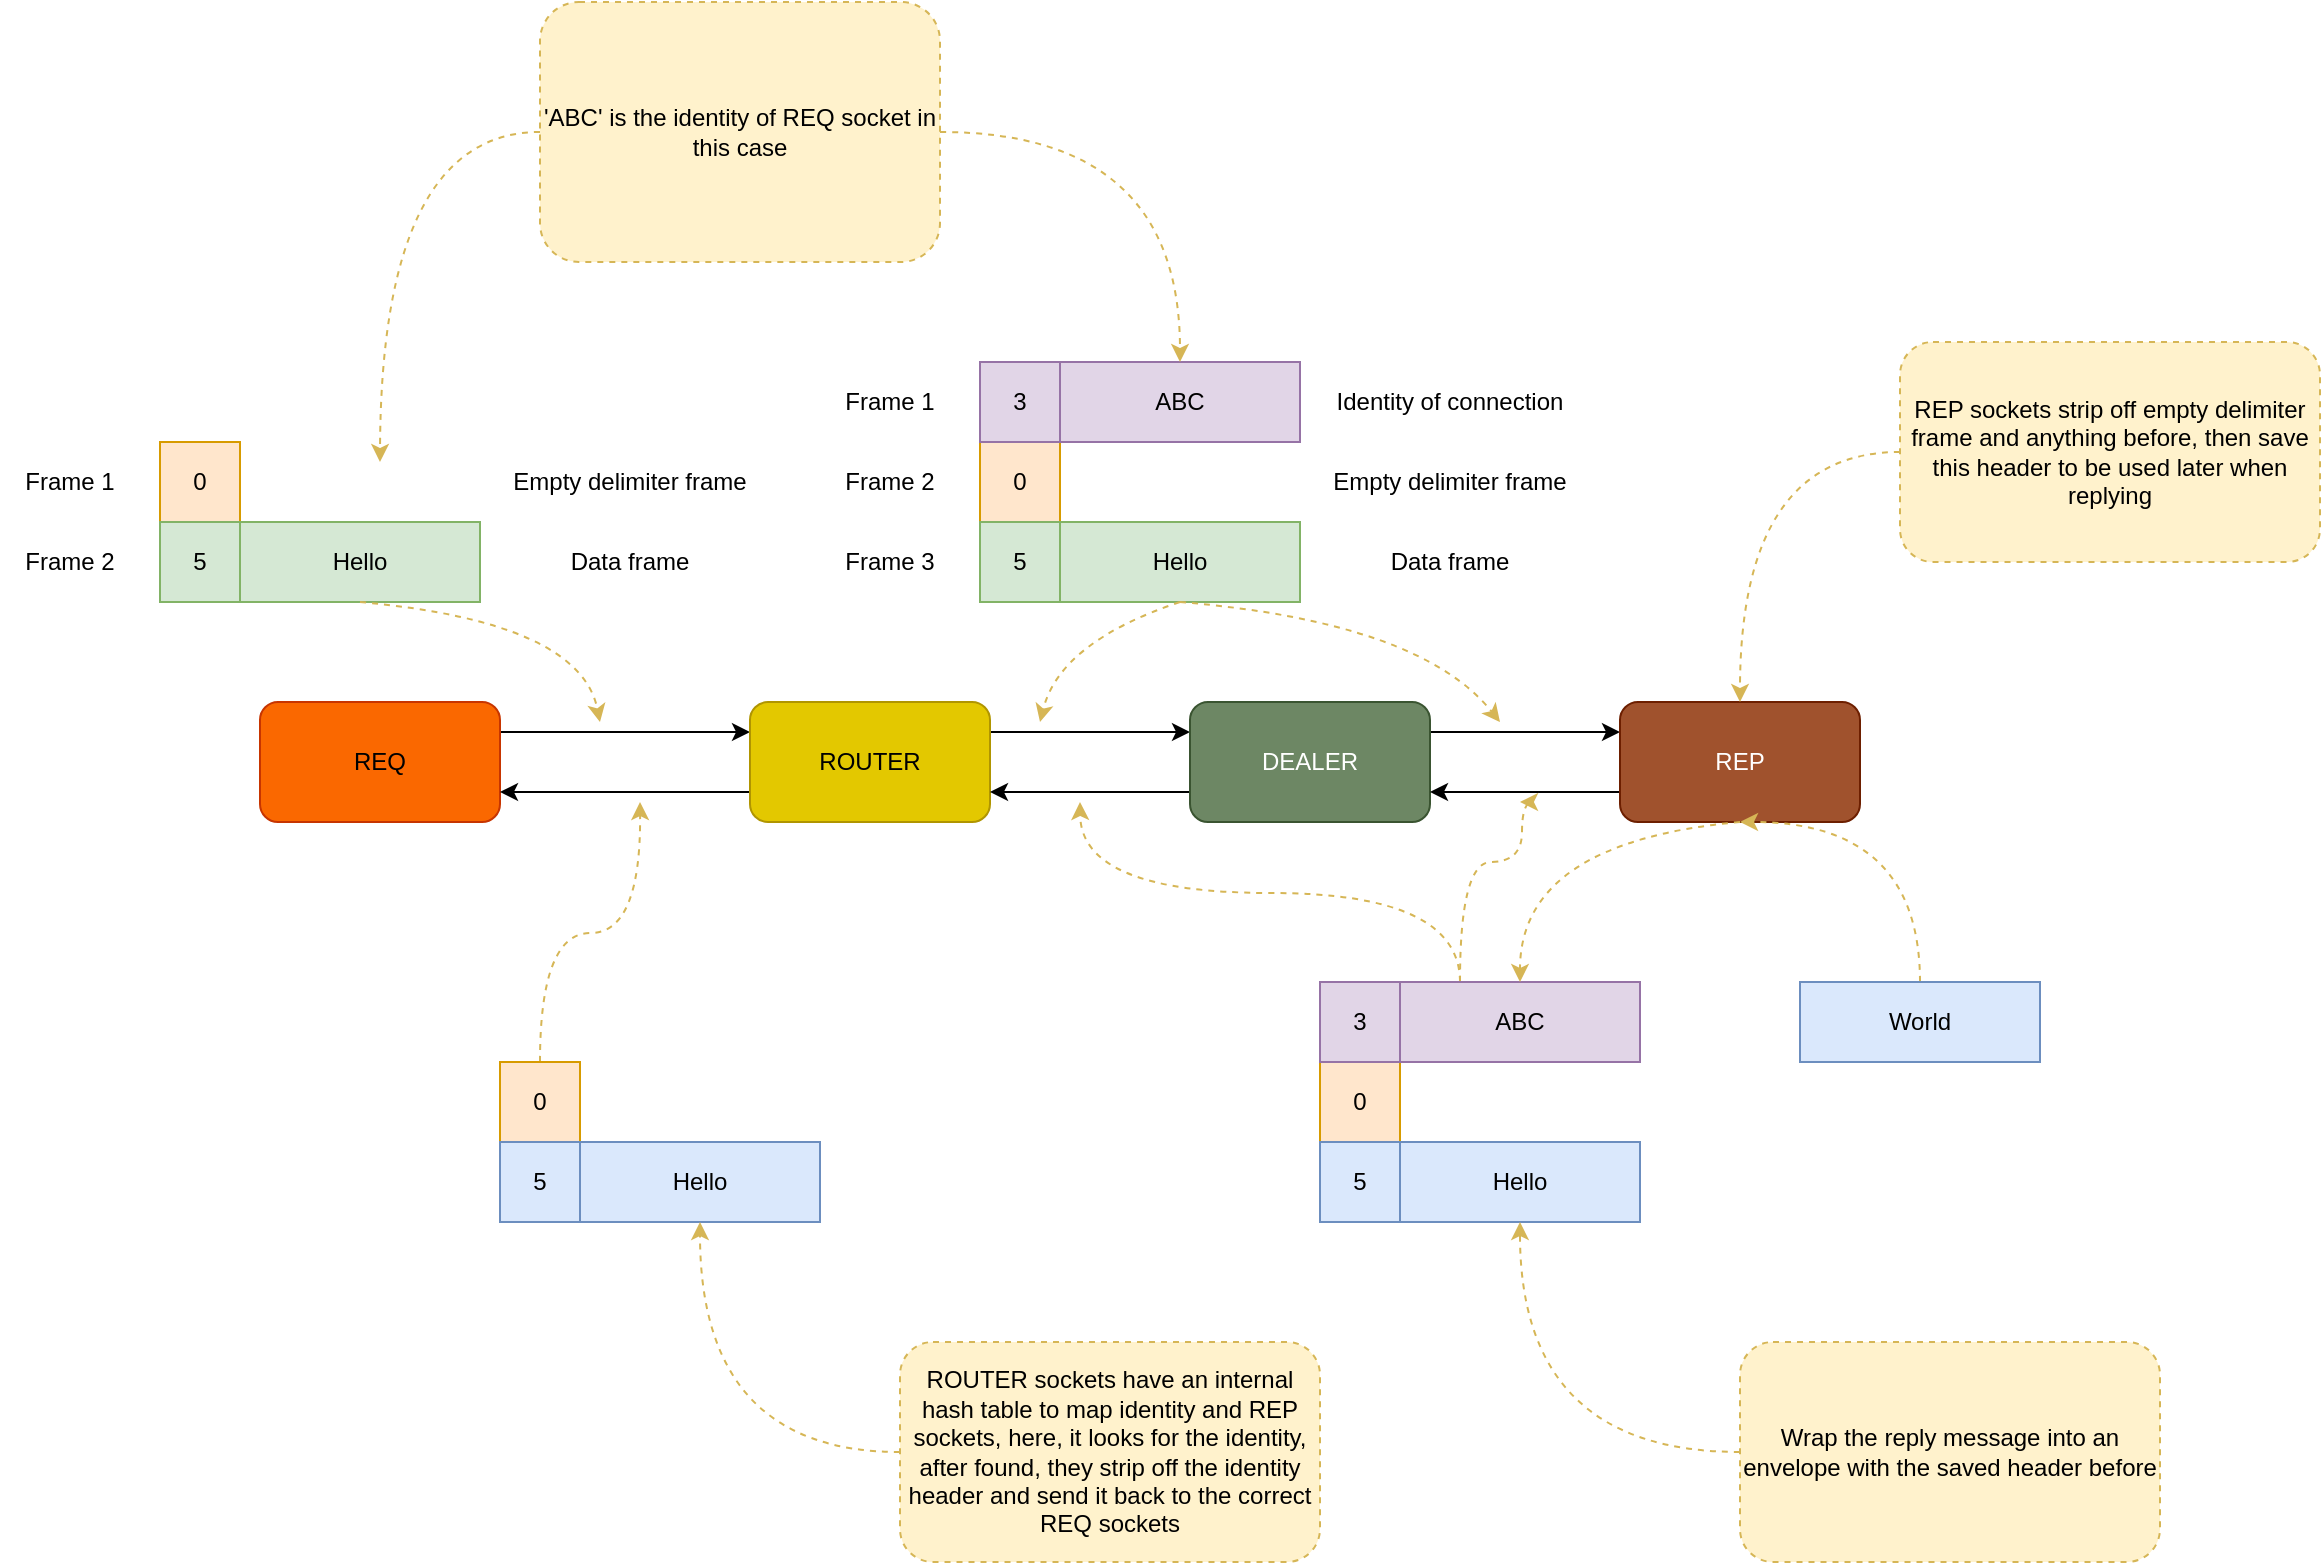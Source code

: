 <mxfile version="27.1.4">
  <diagram name="Page-1" id="HrHKI3ezdRzs0rRwSsVo">
    <mxGraphModel dx="2206" dy="763" grid="1" gridSize="10" guides="1" tooltips="1" connect="1" arrows="1" fold="1" page="1" pageScale="1" pageWidth="850" pageHeight="1100" math="0" shadow="0">
      <root>
        <mxCell id="0" />
        <mxCell id="1" parent="0" />
        <mxCell id="Z2CuNYhwVyd101jncrNv-6" style="edgeStyle=orthogonalEdgeStyle;rounded=0;orthogonalLoop=1;jettySize=auto;html=1;exitX=1;exitY=0.25;exitDx=0;exitDy=0;entryX=0;entryY=0.25;entryDx=0;entryDy=0;" edge="1" parent="1" source="Z2CuNYhwVyd101jncrNv-1" target="Z2CuNYhwVyd101jncrNv-2">
          <mxGeometry relative="1" as="geometry" />
        </mxCell>
        <mxCell id="Z2CuNYhwVyd101jncrNv-1" value="REQ" style="rounded=1;whiteSpace=wrap;html=1;fillColor=#fa6800;fontColor=#000000;strokeColor=#C73500;" vertex="1" parent="1">
          <mxGeometry x="-250" y="500" width="120" height="60" as="geometry" />
        </mxCell>
        <mxCell id="Z2CuNYhwVyd101jncrNv-16" style="edgeStyle=orthogonalEdgeStyle;rounded=0;orthogonalLoop=1;jettySize=auto;html=1;exitX=1;exitY=0.25;exitDx=0;exitDy=0;entryX=0;entryY=0.25;entryDx=0;entryDy=0;" edge="1" parent="1" source="Z2CuNYhwVyd101jncrNv-2" target="Z2CuNYhwVyd101jncrNv-3">
          <mxGeometry relative="1" as="geometry" />
        </mxCell>
        <mxCell id="Z2CuNYhwVyd101jncrNv-53" style="edgeStyle=orthogonalEdgeStyle;rounded=0;orthogonalLoop=1;jettySize=auto;html=1;exitX=0;exitY=0.75;exitDx=0;exitDy=0;entryX=1;entryY=0.75;entryDx=0;entryDy=0;" edge="1" parent="1" source="Z2CuNYhwVyd101jncrNv-2" target="Z2CuNYhwVyd101jncrNv-1">
          <mxGeometry relative="1" as="geometry" />
        </mxCell>
        <mxCell id="Z2CuNYhwVyd101jncrNv-2" value="ROUTER" style="rounded=1;whiteSpace=wrap;html=1;fillColor=#e3c800;fontColor=#000000;strokeColor=#B09500;" vertex="1" parent="1">
          <mxGeometry x="-5" y="500" width="120" height="60" as="geometry" />
        </mxCell>
        <mxCell id="Z2CuNYhwVyd101jncrNv-32" style="edgeStyle=orthogonalEdgeStyle;rounded=0;orthogonalLoop=1;jettySize=auto;html=1;exitX=1;exitY=0.25;exitDx=0;exitDy=0;entryX=0;entryY=0.25;entryDx=0;entryDy=0;" edge="1" parent="1" source="Z2CuNYhwVyd101jncrNv-3" target="Z2CuNYhwVyd101jncrNv-4">
          <mxGeometry relative="1" as="geometry" />
        </mxCell>
        <mxCell id="Z2CuNYhwVyd101jncrNv-51" style="edgeStyle=orthogonalEdgeStyle;rounded=0;orthogonalLoop=1;jettySize=auto;html=1;exitX=0;exitY=0.75;exitDx=0;exitDy=0;entryX=1;entryY=0.75;entryDx=0;entryDy=0;" edge="1" parent="1" source="Z2CuNYhwVyd101jncrNv-3" target="Z2CuNYhwVyd101jncrNv-2">
          <mxGeometry relative="1" as="geometry" />
        </mxCell>
        <mxCell id="Z2CuNYhwVyd101jncrNv-3" value="DEALER" style="rounded=1;whiteSpace=wrap;html=1;fillColor=#6d8764;fontColor=#ffffff;strokeColor=#3A5431;" vertex="1" parent="1">
          <mxGeometry x="215" y="500" width="120" height="60" as="geometry" />
        </mxCell>
        <mxCell id="Z2CuNYhwVyd101jncrNv-49" style="edgeStyle=orthogonalEdgeStyle;rounded=0;orthogonalLoop=1;jettySize=auto;html=1;exitX=0;exitY=0.75;exitDx=0;exitDy=0;entryX=1;entryY=0.75;entryDx=0;entryDy=0;" edge="1" parent="1" source="Z2CuNYhwVyd101jncrNv-4" target="Z2CuNYhwVyd101jncrNv-3">
          <mxGeometry relative="1" as="geometry" />
        </mxCell>
        <mxCell id="Z2CuNYhwVyd101jncrNv-4" value="REP" style="rounded=1;whiteSpace=wrap;html=1;fillColor=#a0522d;fontColor=#ffffff;strokeColor=#6D1F00;" vertex="1" parent="1">
          <mxGeometry x="430" y="500" width="120" height="60" as="geometry" />
        </mxCell>
        <mxCell id="Z2CuNYhwVyd101jncrNv-7" value="0" style="rounded=0;whiteSpace=wrap;html=1;fillColor=#ffe6cc;strokeColor=#d79b00;" vertex="1" parent="1">
          <mxGeometry x="-300" y="370" width="40" height="40" as="geometry" />
        </mxCell>
        <mxCell id="Z2CuNYhwVyd101jncrNv-9" value="5" style="rounded=0;whiteSpace=wrap;html=1;fillColor=#d5e8d4;strokeColor=#82b366;" vertex="1" parent="1">
          <mxGeometry x="-300" y="410" width="40" height="40" as="geometry" />
        </mxCell>
        <mxCell id="Z2CuNYhwVyd101jncrNv-10" value="Hello" style="rounded=0;whiteSpace=wrap;html=1;fillColor=#d5e8d4;strokeColor=#82b366;" vertex="1" parent="1">
          <mxGeometry x="-260" y="410" width="120" height="40" as="geometry" />
        </mxCell>
        <mxCell id="Z2CuNYhwVyd101jncrNv-11" value="Empty delimiter frame" style="text;html=1;align=center;verticalAlign=middle;whiteSpace=wrap;rounded=0;" vertex="1" parent="1">
          <mxGeometry x="-130" y="375" width="130" height="30" as="geometry" />
        </mxCell>
        <mxCell id="Z2CuNYhwVyd101jncrNv-12" value="Data frame" style="text;html=1;align=center;verticalAlign=middle;whiteSpace=wrap;rounded=0;" vertex="1" parent="1">
          <mxGeometry x="-130" y="415" width="130" height="30" as="geometry" />
        </mxCell>
        <mxCell id="Z2CuNYhwVyd101jncrNv-13" value="Frame 1" style="text;html=1;align=center;verticalAlign=middle;whiteSpace=wrap;rounded=0;" vertex="1" parent="1">
          <mxGeometry x="-380" y="375" width="70" height="30" as="geometry" />
        </mxCell>
        <mxCell id="Z2CuNYhwVyd101jncrNv-14" value="Frame 2" style="text;html=1;align=center;verticalAlign=middle;whiteSpace=wrap;rounded=0;" vertex="1" parent="1">
          <mxGeometry x="-380" y="415" width="70" height="30" as="geometry" />
        </mxCell>
        <mxCell id="Z2CuNYhwVyd101jncrNv-15" value="" style="endArrow=classic;html=1;rounded=0;exitX=0.5;exitY=1;exitDx=0;exitDy=0;fillColor=#fff2cc;strokeColor=#d6b656;curved=1;dashed=1;" edge="1" parent="1" source="Z2CuNYhwVyd101jncrNv-10">
          <mxGeometry width="50" height="50" relative="1" as="geometry">
            <mxPoint x="125" y="590" as="sourcePoint" />
            <mxPoint x="-80" y="510" as="targetPoint" />
            <Array as="points">
              <mxPoint x="-90" y="460" />
            </Array>
          </mxGeometry>
        </mxCell>
        <mxCell id="Z2CuNYhwVyd101jncrNv-17" value="0" style="rounded=0;whiteSpace=wrap;html=1;fillColor=#ffe6cc;strokeColor=#d79b00;" vertex="1" parent="1">
          <mxGeometry x="110" y="370" width="40" height="40" as="geometry" />
        </mxCell>
        <mxCell id="Z2CuNYhwVyd101jncrNv-18" value="5" style="rounded=0;whiteSpace=wrap;html=1;fillColor=#d5e8d4;strokeColor=#82b366;" vertex="1" parent="1">
          <mxGeometry x="110" y="410" width="40" height="40" as="geometry" />
        </mxCell>
        <mxCell id="Z2CuNYhwVyd101jncrNv-19" value="Hello" style="rounded=0;whiteSpace=wrap;html=1;fillColor=#d5e8d4;strokeColor=#82b366;" vertex="1" parent="1">
          <mxGeometry x="150" y="410" width="120" height="40" as="geometry" />
        </mxCell>
        <mxCell id="Z2CuNYhwVyd101jncrNv-20" value="Empty delimiter frame" style="text;html=1;align=center;verticalAlign=middle;whiteSpace=wrap;rounded=0;" vertex="1" parent="1">
          <mxGeometry x="280" y="375" width="130" height="30" as="geometry" />
        </mxCell>
        <mxCell id="Z2CuNYhwVyd101jncrNv-21" value="Data frame" style="text;html=1;align=center;verticalAlign=middle;whiteSpace=wrap;rounded=0;" vertex="1" parent="1">
          <mxGeometry x="280" y="415" width="130" height="30" as="geometry" />
        </mxCell>
        <mxCell id="Z2CuNYhwVyd101jncrNv-22" value="Frame 1" style="text;html=1;align=center;verticalAlign=middle;whiteSpace=wrap;rounded=0;" vertex="1" parent="1">
          <mxGeometry x="30" y="335" width="70" height="30" as="geometry" />
        </mxCell>
        <mxCell id="Z2CuNYhwVyd101jncrNv-23" value="Frame 2" style="text;html=1;align=center;verticalAlign=middle;whiteSpace=wrap;rounded=0;" vertex="1" parent="1">
          <mxGeometry x="30" y="375" width="70" height="30" as="geometry" />
        </mxCell>
        <mxCell id="Z2CuNYhwVyd101jncrNv-24" value="3" style="rounded=0;whiteSpace=wrap;html=1;fillColor=#e1d5e7;strokeColor=#9673a6;" vertex="1" parent="1">
          <mxGeometry x="110" y="330" width="40" height="40" as="geometry" />
        </mxCell>
        <mxCell id="Z2CuNYhwVyd101jncrNv-25" value="ABC" style="rounded=0;whiteSpace=wrap;html=1;fillColor=#e1d5e7;strokeColor=#9673a6;" vertex="1" parent="1">
          <mxGeometry x="150" y="330" width="120" height="40" as="geometry" />
        </mxCell>
        <mxCell id="Z2CuNYhwVyd101jncrNv-26" value="Frame 3" style="text;html=1;align=center;verticalAlign=middle;whiteSpace=wrap;rounded=0;" vertex="1" parent="1">
          <mxGeometry x="30" y="415" width="70" height="30" as="geometry" />
        </mxCell>
        <mxCell id="Z2CuNYhwVyd101jncrNv-27" value="Identity of connection" style="text;html=1;align=center;verticalAlign=middle;whiteSpace=wrap;rounded=0;" vertex="1" parent="1">
          <mxGeometry x="280" y="335" width="130" height="30" as="geometry" />
        </mxCell>
        <mxCell id="Z2CuNYhwVyd101jncrNv-28" value="" style="endArrow=classic;html=1;rounded=0;exitX=0.5;exitY=1;exitDx=0;exitDy=0;fillColor=#fff2cc;strokeColor=#d6b656;dashed=1;curved=1;" edge="1" parent="1" source="Z2CuNYhwVyd101jncrNv-19">
          <mxGeometry width="50" height="50" relative="1" as="geometry">
            <mxPoint x="110" y="590" as="sourcePoint" />
            <mxPoint x="140" y="510" as="targetPoint" />
            <Array as="points">
              <mxPoint x="150" y="470" />
            </Array>
          </mxGeometry>
        </mxCell>
        <mxCell id="Z2CuNYhwVyd101jncrNv-30" style="edgeStyle=orthogonalEdgeStyle;rounded=0;orthogonalLoop=1;jettySize=auto;html=1;exitX=1;exitY=0.5;exitDx=0;exitDy=0;entryX=0.5;entryY=0;entryDx=0;entryDy=0;curved=1;fillColor=#fff2cc;strokeColor=#d6b656;dashed=1;" edge="1" parent="1" source="Z2CuNYhwVyd101jncrNv-29" target="Z2CuNYhwVyd101jncrNv-25">
          <mxGeometry relative="1" as="geometry" />
        </mxCell>
        <mxCell id="Z2CuNYhwVyd101jncrNv-31" style="edgeStyle=orthogonalEdgeStyle;rounded=0;orthogonalLoop=1;jettySize=auto;html=1;exitX=0;exitY=0.5;exitDx=0;exitDy=0;curved=1;dashed=1;fillColor=#fff2cc;strokeColor=#d6b656;" edge="1" parent="1" source="Z2CuNYhwVyd101jncrNv-29">
          <mxGeometry relative="1" as="geometry">
            <mxPoint x="-190" y="380" as="targetPoint" />
          </mxGeometry>
        </mxCell>
        <mxCell id="Z2CuNYhwVyd101jncrNv-29" value="&#39;ABC&#39; is the identity of REQ socket in this case" style="rounded=1;whiteSpace=wrap;html=1;fillColor=#fff2cc;strokeColor=#d6b656;dashed=1;" vertex="1" parent="1">
          <mxGeometry x="-110" y="150" width="200" height="130" as="geometry" />
        </mxCell>
        <mxCell id="Z2CuNYhwVyd101jncrNv-33" value="" style="endArrow=classic;html=1;rounded=0;exitX=0.5;exitY=1;exitDx=0;exitDy=0;dashed=1;curved=1;fillColor=#fff2cc;strokeColor=#d6b656;" edge="1" parent="1" source="Z2CuNYhwVyd101jncrNv-19">
          <mxGeometry width="50" height="50" relative="1" as="geometry">
            <mxPoint x="120" y="450" as="sourcePoint" />
            <mxPoint x="370" y="510" as="targetPoint" />
            <Array as="points">
              <mxPoint x="330" y="460" />
            </Array>
          </mxGeometry>
        </mxCell>
        <mxCell id="Z2CuNYhwVyd101jncrNv-35" style="edgeStyle=orthogonalEdgeStyle;rounded=0;orthogonalLoop=1;jettySize=auto;html=1;exitX=0;exitY=0.5;exitDx=0;exitDy=0;entryX=0.5;entryY=0;entryDx=0;entryDy=0;dashed=1;curved=1;fillColor=#fff2cc;strokeColor=#d6b656;" edge="1" parent="1" source="Z2CuNYhwVyd101jncrNv-34" target="Z2CuNYhwVyd101jncrNv-4">
          <mxGeometry relative="1" as="geometry" />
        </mxCell>
        <mxCell id="Z2CuNYhwVyd101jncrNv-34" value="REP sockets strip off empty delimiter frame and anything before, then save this header to be used later when replying" style="rounded=1;whiteSpace=wrap;html=1;fillColor=#fff2cc;strokeColor=#d6b656;dashed=1;" vertex="1" parent="1">
          <mxGeometry x="570" y="320" width="210" height="110" as="geometry" />
        </mxCell>
        <mxCell id="Z2CuNYhwVyd101jncrNv-37" style="edgeStyle=orthogonalEdgeStyle;rounded=0;orthogonalLoop=1;jettySize=auto;html=1;exitX=0.5;exitY=0;exitDx=0;exitDy=0;entryX=0.5;entryY=1;entryDx=0;entryDy=0;curved=1;dashed=1;fillColor=#fff2cc;strokeColor=#d6b656;" edge="1" parent="1" source="Z2CuNYhwVyd101jncrNv-36" target="Z2CuNYhwVyd101jncrNv-4">
          <mxGeometry relative="1" as="geometry">
            <Array as="points">
              <mxPoint x="580" y="560" />
            </Array>
          </mxGeometry>
        </mxCell>
        <mxCell id="Z2CuNYhwVyd101jncrNv-36" value="World" style="rounded=0;whiteSpace=wrap;html=1;fillColor=#dae8fc;strokeColor=#6c8ebf;" vertex="1" parent="1">
          <mxGeometry x="520" y="640" width="120" height="40" as="geometry" />
        </mxCell>
        <mxCell id="Z2CuNYhwVyd101jncrNv-38" value="0" style="rounded=0;whiteSpace=wrap;html=1;fillColor=#ffe6cc;strokeColor=#d79b00;" vertex="1" parent="1">
          <mxGeometry x="280" y="680" width="40" height="40" as="geometry" />
        </mxCell>
        <mxCell id="Z2CuNYhwVyd101jncrNv-39" value="5" style="rounded=0;whiteSpace=wrap;html=1;fillColor=#dae8fc;strokeColor=#6c8ebf;" vertex="1" parent="1">
          <mxGeometry x="280" y="720" width="40" height="40" as="geometry" />
        </mxCell>
        <mxCell id="Z2CuNYhwVyd101jncrNv-40" value="Hello" style="rounded=0;whiteSpace=wrap;html=1;fillColor=#dae8fc;strokeColor=#6c8ebf;" vertex="1" parent="1">
          <mxGeometry x="320" y="720" width="120" height="40" as="geometry" />
        </mxCell>
        <mxCell id="Z2CuNYhwVyd101jncrNv-43" value="3" style="rounded=0;whiteSpace=wrap;html=1;fillColor=#e1d5e7;strokeColor=#9673a6;" vertex="1" parent="1">
          <mxGeometry x="280" y="640" width="40" height="40" as="geometry" />
        </mxCell>
        <mxCell id="Z2CuNYhwVyd101jncrNv-50" style="edgeStyle=orthogonalEdgeStyle;rounded=0;orthogonalLoop=1;jettySize=auto;html=1;exitX=0.25;exitY=0;exitDx=0;exitDy=0;fillColor=#fff2cc;strokeColor=#d6b656;dashed=1;curved=1;" edge="1" parent="1" source="Z2CuNYhwVyd101jncrNv-44">
          <mxGeometry relative="1" as="geometry">
            <mxPoint x="380" y="550" as="targetPoint" />
            <Array as="points">
              <mxPoint x="350" y="580" />
              <mxPoint x="381" y="580" />
            </Array>
          </mxGeometry>
        </mxCell>
        <mxCell id="Z2CuNYhwVyd101jncrNv-52" style="edgeStyle=orthogonalEdgeStyle;rounded=0;orthogonalLoop=1;jettySize=auto;html=1;exitX=0.25;exitY=0;exitDx=0;exitDy=0;fillColor=#fff2cc;strokeColor=#d6b656;curved=1;dashed=1;" edge="1" parent="1" source="Z2CuNYhwVyd101jncrNv-44">
          <mxGeometry relative="1" as="geometry">
            <mxPoint x="160" y="550" as="targetPoint" />
          </mxGeometry>
        </mxCell>
        <mxCell id="Z2CuNYhwVyd101jncrNv-44" value="ABC" style="rounded=0;whiteSpace=wrap;html=1;fillColor=#e1d5e7;strokeColor=#9673a6;" vertex="1" parent="1">
          <mxGeometry x="320" y="640" width="120" height="40" as="geometry" />
        </mxCell>
        <mxCell id="Z2CuNYhwVyd101jncrNv-46" value="" style="endArrow=classic;html=1;rounded=0;entryX=0.5;entryY=0;entryDx=0;entryDy=0;exitX=0.5;exitY=1;exitDx=0;exitDy=0;curved=1;dashed=1;fillColor=#fff2cc;strokeColor=#d6b656;" edge="1" parent="1" source="Z2CuNYhwVyd101jncrNv-4" target="Z2CuNYhwVyd101jncrNv-44">
          <mxGeometry width="50" height="50" relative="1" as="geometry">
            <mxPoint x="120" y="600" as="sourcePoint" />
            <mxPoint x="170" y="550" as="targetPoint" />
            <Array as="points">
              <mxPoint x="380" y="570" />
            </Array>
          </mxGeometry>
        </mxCell>
        <mxCell id="Z2CuNYhwVyd101jncrNv-48" style="edgeStyle=orthogonalEdgeStyle;rounded=0;orthogonalLoop=1;jettySize=auto;html=1;exitX=0;exitY=0.5;exitDx=0;exitDy=0;entryX=0.5;entryY=1;entryDx=0;entryDy=0;fillColor=#fff2cc;strokeColor=#d6b656;curved=1;dashed=1;" edge="1" parent="1" source="Z2CuNYhwVyd101jncrNv-47" target="Z2CuNYhwVyd101jncrNv-40">
          <mxGeometry relative="1" as="geometry" />
        </mxCell>
        <mxCell id="Z2CuNYhwVyd101jncrNv-47" value="Wrap the reply message into an envelope with the saved header before" style="rounded=1;whiteSpace=wrap;html=1;fillColor=#fff2cc;strokeColor=#d6b656;dashed=1;" vertex="1" parent="1">
          <mxGeometry x="490" y="820" width="210" height="110" as="geometry" />
        </mxCell>
        <mxCell id="Z2CuNYhwVyd101jncrNv-61" style="edgeStyle=orthogonalEdgeStyle;rounded=0;orthogonalLoop=1;jettySize=auto;html=1;exitX=0.5;exitY=0;exitDx=0;exitDy=0;fillColor=#fff2cc;strokeColor=#d6b656;curved=1;dashed=1;" edge="1" parent="1" source="Z2CuNYhwVyd101jncrNv-54">
          <mxGeometry relative="1" as="geometry">
            <mxPoint x="-60" y="550" as="targetPoint" />
          </mxGeometry>
        </mxCell>
        <mxCell id="Z2CuNYhwVyd101jncrNv-54" value="0" style="rounded=0;whiteSpace=wrap;html=1;fillColor=#ffe6cc;strokeColor=#d79b00;" vertex="1" parent="1">
          <mxGeometry x="-130" y="680" width="40" height="40" as="geometry" />
        </mxCell>
        <mxCell id="Z2CuNYhwVyd101jncrNv-55" value="5" style="rounded=0;whiteSpace=wrap;html=1;fillColor=#dae8fc;strokeColor=#6c8ebf;" vertex="1" parent="1">
          <mxGeometry x="-130" y="720" width="40" height="40" as="geometry" />
        </mxCell>
        <mxCell id="Z2CuNYhwVyd101jncrNv-56" value="Hello" style="rounded=0;whiteSpace=wrap;html=1;fillColor=#dae8fc;strokeColor=#6c8ebf;" vertex="1" parent="1">
          <mxGeometry x="-90" y="720" width="120" height="40" as="geometry" />
        </mxCell>
        <mxCell id="Z2CuNYhwVyd101jncrNv-60" style="edgeStyle=orthogonalEdgeStyle;rounded=0;orthogonalLoop=1;jettySize=auto;html=1;exitX=0;exitY=0.5;exitDx=0;exitDy=0;entryX=0.5;entryY=1;entryDx=0;entryDy=0;fillColor=#fff2cc;strokeColor=#d6b656;dashed=1;curved=1;" edge="1" parent="1" source="Z2CuNYhwVyd101jncrNv-59" target="Z2CuNYhwVyd101jncrNv-56">
          <mxGeometry relative="1" as="geometry" />
        </mxCell>
        <mxCell id="Z2CuNYhwVyd101jncrNv-59" value="ROUTER sockets have an internal hash table to map identity and REP sockets, here, it looks for the identity, after found, they strip off the identity header and send it back to the correct REQ sockets" style="rounded=1;whiteSpace=wrap;html=1;fillColor=#fff2cc;strokeColor=#d6b656;dashed=1;" vertex="1" parent="1">
          <mxGeometry x="70" y="820" width="210" height="110" as="geometry" />
        </mxCell>
      </root>
    </mxGraphModel>
  </diagram>
</mxfile>
